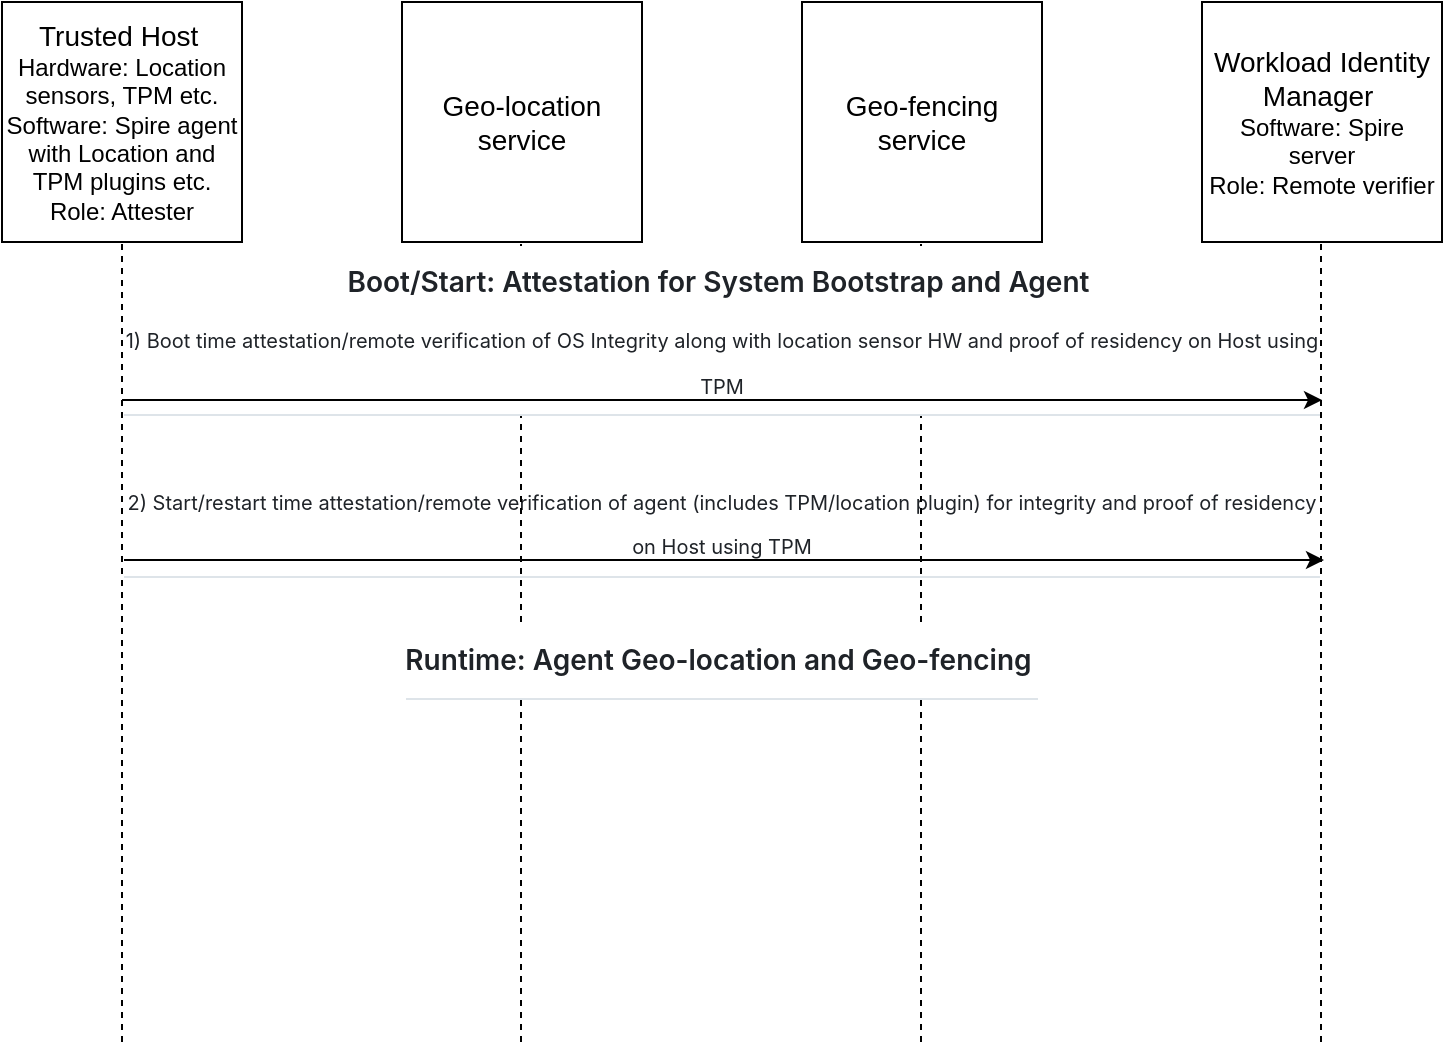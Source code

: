 <mxfile version="27.0.5">
  <diagram name="Page-1" id="Y6GHACIEfZWEQ0ip8bxd">
    <mxGraphModel dx="815" dy="484" grid="1" gridSize="10" guides="1" tooltips="1" connect="1" arrows="1" fold="1" page="1" pageScale="1" pageWidth="850" pageHeight="1100" math="0" shadow="0">
      <root>
        <mxCell id="0" />
        <mxCell id="1" parent="0" />
        <mxCell id="M9Ocb2jdhmregSc9Uv31-19" value="&lt;h2 style=&quot;box-sizing: border-box; margin-top: 24px; margin-bottom: 16px; line-height: 1.25; padding-bottom: 0.3em; border-bottom: 1px solid rgba(209, 217, 224, 0.7); color: rgb(31, 35, 40); font-family: -apple-system, &amp;quot;system-ui&amp;quot;, &amp;quot;Segoe UI&amp;quot;, &amp;quot;Noto Sans&amp;quot;, Helvetica, Arial, sans-serif, &amp;quot;Apple Color Emoji&amp;quot;, &amp;quot;Segoe UI Emoji&amp;quot;; background-color: rgb(255, 255, 255);&quot; dir=&quot;auto&quot; class=&quot;heading-element&quot; tabindex=&quot;-1&quot;&gt;&lt;font style=&quot;font-size: 10px; font-weight: normal;&quot;&gt;2) Start/restart time attestation/remote verification of agent (includes TPM/location plugin) for integrity and proof of residency on Host using TPM&lt;/font&gt;&lt;/h2&gt;" style="text;html=1;align=center;verticalAlign=middle;whiteSpace=wrap;rounded=0;" vertex="1" parent="1">
          <mxGeometry x="100" y="297" width="600" height="1" as="geometry" />
        </mxCell>
        <mxCell id="M9Ocb2jdhmregSc9Uv31-2" value="&lt;font style=&quot;font-size: 14px;&quot;&gt;Trusted Host&lt;/font&gt;&amp;nbsp;&lt;div&gt;Hardware: Location sensors, TPM etc.&lt;div&gt;Software: Spire agent with Location and TPM plugins etc.&lt;/div&gt;&lt;/div&gt;&lt;div&gt;Role: Attester&lt;/div&gt;" style="rounded=0;whiteSpace=wrap;html=1;" vertex="1" parent="1">
          <mxGeometry x="40" y="40" width="120" height="120" as="geometry" />
        </mxCell>
        <mxCell id="M9Ocb2jdhmregSc9Uv31-3" value="&lt;span style=&quot;font-size: 14px;&quot;&gt;Geo-location service&lt;/span&gt;" style="rounded=0;whiteSpace=wrap;html=1;" vertex="1" parent="1">
          <mxGeometry x="240" y="40" width="120" height="120" as="geometry" />
        </mxCell>
        <mxCell id="M9Ocb2jdhmregSc9Uv31-5" value="&lt;span style=&quot;font-size: 14px;&quot;&gt;Geo-fencing service&lt;/span&gt;" style="rounded=0;whiteSpace=wrap;html=1;" vertex="1" parent="1">
          <mxGeometry x="440" y="40" width="120" height="120" as="geometry" />
        </mxCell>
        <mxCell id="M9Ocb2jdhmregSc9Uv31-6" value="&lt;span style=&quot;font-size: 14px;&quot;&gt;Workload Identity Manager&amp;nbsp;&lt;/span&gt;&lt;div&gt;&lt;font&gt;Software: Spire server&lt;br&gt;Role: Remote verifier&lt;/font&gt;&lt;/div&gt;" style="rounded=0;whiteSpace=wrap;html=1;" vertex="1" parent="1">
          <mxGeometry x="640" y="40" width="120" height="120" as="geometry" />
        </mxCell>
        <mxCell id="M9Ocb2jdhmregSc9Uv31-9" value="" style="endArrow=none;dashed=1;html=1;rounded=0;" edge="1" parent="1">
          <mxGeometry width="50" height="50" relative="1" as="geometry">
            <mxPoint x="100" y="560" as="sourcePoint" />
            <mxPoint x="100" y="160" as="targetPoint" />
          </mxGeometry>
        </mxCell>
        <mxCell id="M9Ocb2jdhmregSc9Uv31-10" value="" style="endArrow=none;dashed=1;html=1;rounded=0;" edge="1" parent="1">
          <mxGeometry width="50" height="50" relative="1" as="geometry">
            <mxPoint x="299.5" y="560" as="sourcePoint" />
            <mxPoint x="299.5" y="160" as="targetPoint" />
          </mxGeometry>
        </mxCell>
        <mxCell id="M9Ocb2jdhmregSc9Uv31-11" value="" style="endArrow=none;dashed=1;html=1;rounded=0;" edge="1" parent="1">
          <mxGeometry width="50" height="50" relative="1" as="geometry">
            <mxPoint x="499.5" y="560" as="sourcePoint" />
            <mxPoint x="499.5" y="160" as="targetPoint" />
          </mxGeometry>
        </mxCell>
        <mxCell id="M9Ocb2jdhmregSc9Uv31-12" value="" style="endArrow=none;dashed=1;html=1;rounded=0;" edge="1" parent="1">
          <mxGeometry width="50" height="50" relative="1" as="geometry">
            <mxPoint x="699.5" y="560" as="sourcePoint" />
            <mxPoint x="699.5" y="160" as="targetPoint" />
          </mxGeometry>
        </mxCell>
        <mxCell id="M9Ocb2jdhmregSc9Uv31-8" value="&lt;h1 tabindex=&quot;-1&quot; class=&quot;heading-element&quot; dir=&quot;auto&quot; style=&quot;box-sizing: border-box; margin: 24px 0px 16px; font-weight: 600; line-height: 1.25; padding-bottom: 0.3em; border-bottom: 1px solid rgba(209, 217, 224, 0.7); color: rgb(31, 35, 40); font-family: -apple-system, &amp;quot;system-ui&amp;quot;, &amp;quot;Segoe UI&amp;quot;, &amp;quot;Noto Sans&amp;quot;, Helvetica, Arial, sans-serif, &amp;quot;Apple Color Emoji&amp;quot;, &amp;quot;Segoe UI Emoji&amp;quot;; font-style: normal; font-variant-ligatures: normal; font-variant-caps: normal; letter-spacing: normal; orphans: 2; text-indent: 0px; text-transform: none; widows: 2; word-spacing: 0px; -webkit-text-stroke-width: 0px; white-space: normal; background-color: rgb(255, 255, 255); text-decoration-thickness: initial; text-decoration-style: initial; text-decoration-color: initial;&quot;&gt;&lt;font style=&quot;font-size: 14px;&quot;&gt;Boot/Start: Attestation for System Bootstrap and Agent&amp;nbsp;&lt;/font&gt;&lt;/h1&gt;" style="text;whiteSpace=wrap;html=1;align=center;" vertex="1" parent="1">
          <mxGeometry x="40" y="131" width="720" height="22" as="geometry" />
        </mxCell>
        <mxCell id="M9Ocb2jdhmregSc9Uv31-13" value="&lt;font style=&quot;font-size: 10px;&quot;&gt;&amp;nbsp;&lt;/font&gt;&lt;h2 style=&quot;box-sizing: border-box; margin-top: 24px; margin-bottom: 16px; line-height: 1.25; padding-bottom: 0.3em; border-bottom: 1px solid rgba(209, 217, 224, 0.7); color: rgb(31, 35, 40); font-family: -apple-system, &amp;quot;system-ui&amp;quot;, &amp;quot;Segoe UI&amp;quot;, &amp;quot;Noto Sans&amp;quot;, Helvetica, Arial, sans-serif, &amp;quot;Apple Color Emoji&amp;quot;, &amp;quot;Segoe UI Emoji&amp;quot;; background-color: rgb(255, 255, 255);&quot; dir=&quot;auto&quot; class=&quot;heading-element&quot; tabindex=&quot;-1&quot;&gt;&lt;span style=&quot;font-weight: normal;&quot;&gt;&lt;font style=&quot;font-size: 10px;&quot;&gt;1) Boot time a&lt;font style=&quot;&quot;&gt;ttestation/remote verification of OS Integrity along with location sensor HW and proof of residency on Host using TPM&lt;/font&gt;&lt;/font&gt;&lt;/span&gt;&lt;/h2&gt;" style="text;html=1;align=center;verticalAlign=middle;whiteSpace=wrap;rounded=0;" vertex="1" parent="1">
          <mxGeometry x="100" y="195" width="600" height="30" as="geometry" />
        </mxCell>
        <mxCell id="M9Ocb2jdhmregSc9Uv31-17" value="" style="endArrow=classic;html=1;rounded=0;" edge="1" parent="1">
          <mxGeometry width="50" height="50" relative="1" as="geometry">
            <mxPoint x="100" y="239" as="sourcePoint" />
            <mxPoint x="700" y="239" as="targetPoint" />
          </mxGeometry>
        </mxCell>
        <mxCell id="M9Ocb2jdhmregSc9Uv31-18" value="" style="endArrow=classic;html=1;rounded=0;" edge="1" parent="1">
          <mxGeometry width="50" height="50" relative="1" as="geometry">
            <mxPoint x="101" y="319" as="sourcePoint" />
            <mxPoint x="701" y="319" as="targetPoint" />
          </mxGeometry>
        </mxCell>
        <mxCell id="M9Ocb2jdhmregSc9Uv31-20" value="&lt;h1 tabindex=&quot;-1&quot; class=&quot;heading-element&quot; dir=&quot;auto&quot; style=&quot;box-sizing: border-box; margin: 24px 0px 16px; font-weight: 600; line-height: 1.25; padding-bottom: 0.3em; border-bottom: 1px solid rgba(209, 217, 224, 0.7); color: rgb(31, 35, 40); font-family: -apple-system, &amp;quot;system-ui&amp;quot;, &amp;quot;Segoe UI&amp;quot;, &amp;quot;Noto Sans&amp;quot;, Helvetica, Arial, sans-serif, &amp;quot;Apple Color Emoji&amp;quot;, &amp;quot;Segoe UI Emoji&amp;quot;; font-style: normal; font-variant-ligatures: normal; font-variant-caps: normal; letter-spacing: normal; orphans: 2; text-indent: 0px; text-transform: none; widows: 2; word-spacing: 0px; -webkit-text-stroke-width: 0px; white-space: normal; background-color: rgb(255, 255, 255); text-decoration-thickness: initial; text-decoration-style: initial; text-decoration-color: initial;&quot;&gt;&lt;font style=&quot;font-size: 14px;&quot;&gt;Runtime: Agent Geo-location and Geo-fencing&amp;nbsp;&lt;/font&gt;&lt;/h1&gt;" style="text;whiteSpace=wrap;html=1;align=center;" vertex="1" parent="1">
          <mxGeometry x="40" y="320" width="720" height="22" as="geometry" />
        </mxCell>
      </root>
    </mxGraphModel>
  </diagram>
</mxfile>
